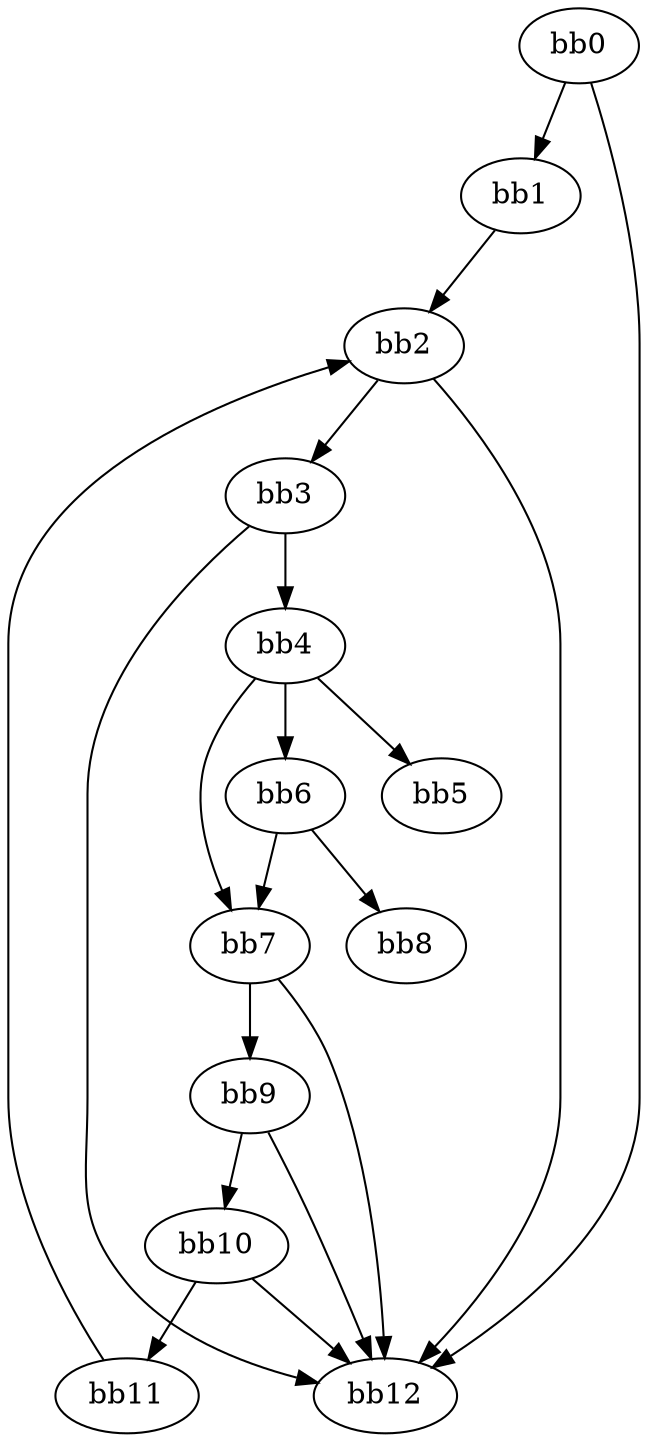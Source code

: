 digraph {
    0 [ label = "bb0\l" ]
    1 [ label = "bb1\l" ]
    2 [ label = "bb2\l" ]
    3 [ label = "bb3\l" ]
    4 [ label = "bb4\l" ]
    5 [ label = "bb5\l" ]
    6 [ label = "bb6\l" ]
    7 [ label = "bb7\l" ]
    8 [ label = "bb8\l" ]
    9 [ label = "bb9\l" ]
    10 [ label = "bb10\l" ]
    11 [ label = "bb11\l" ]
    12 [ label = "bb12\l" ]
    0 -> 1 [ ]
    0 -> 12 [ ]
    1 -> 2 [ ]
    2 -> 3 [ ]
    2 -> 12 [ ]
    3 -> 4 [ ]
    3 -> 12 [ ]
    4 -> 5 [ ]
    4 -> 6 [ ]
    4 -> 7 [ ]
    6 -> 7 [ ]
    6 -> 8 [ ]
    7 -> 9 [ ]
    7 -> 12 [ ]
    9 -> 10 [ ]
    9 -> 12 [ ]
    10 -> 11 [ ]
    10 -> 12 [ ]
    11 -> 2 [ ]
}

